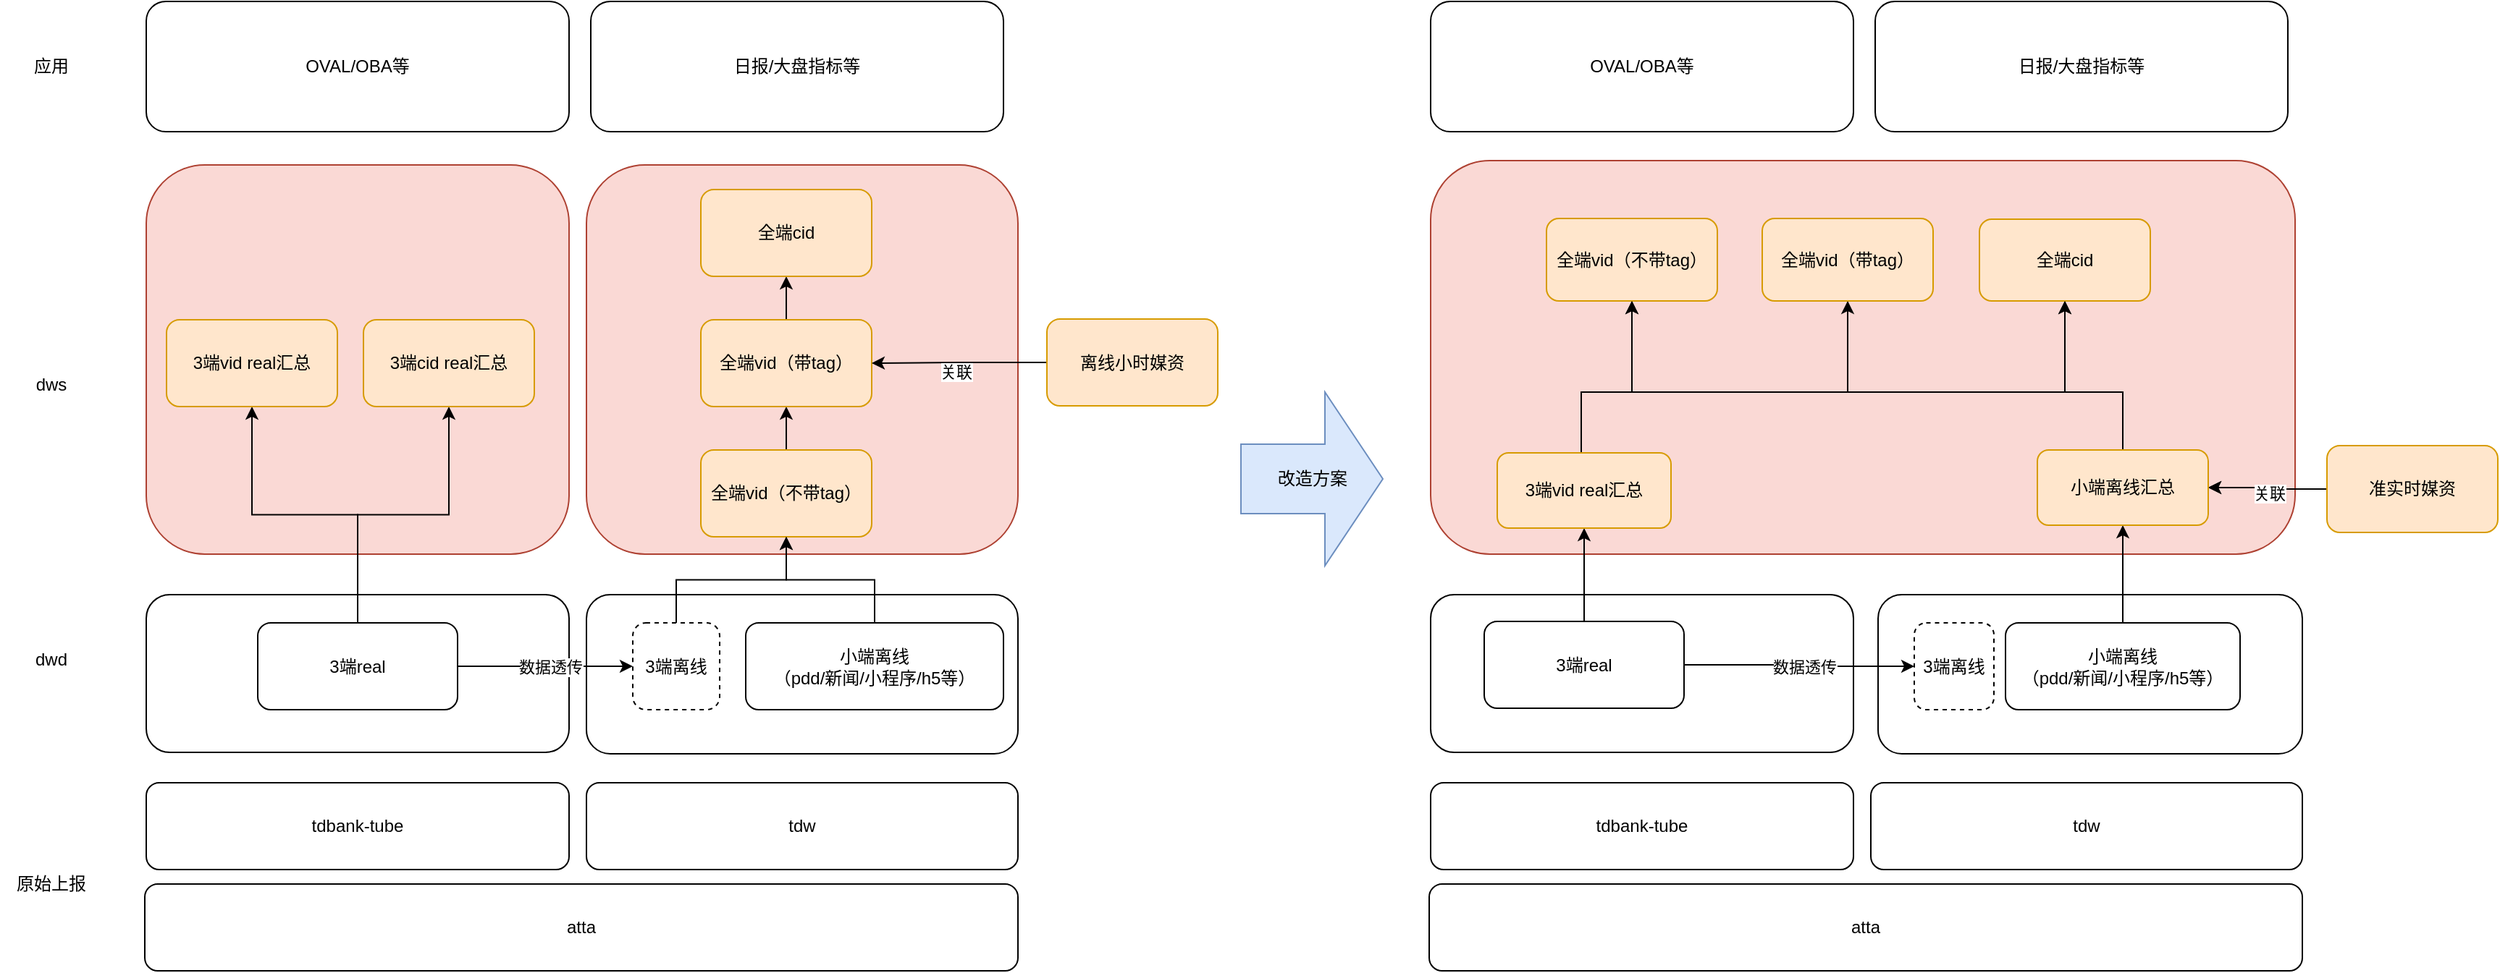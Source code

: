 <mxfile version="21.0.6" type="github">
  <diagram name="第 1 页" id="a8bgi-aEy4bfx3oBJa2q">
    <mxGraphModel dx="2074" dy="1056" grid="1" gridSize="10" guides="1" tooltips="1" connect="1" arrows="1" fold="1" page="1" pageScale="1" pageWidth="827" pageHeight="1169" math="0" shadow="0">
      <root>
        <mxCell id="0" />
        <mxCell id="1" parent="0" />
        <mxCell id="Djf3IF8Wzhi6LQnPZfXk-45" value="" style="rounded=1;whiteSpace=wrap;html=1;" vertex="1" parent="1">
          <mxGeometry x="146" y="500" width="292" height="109" as="geometry" />
        </mxCell>
        <mxCell id="Djf3IF8Wzhi6LQnPZfXk-47" value="" style="rounded=1;whiteSpace=wrap;html=1;" vertex="1" parent="1">
          <mxGeometry x="450" y="500" width="298" height="110" as="geometry" />
        </mxCell>
        <mxCell id="Djf3IF8Wzhi6LQnPZfXk-54" value="" style="rounded=1;whiteSpace=wrap;html=1;fillColor=#fad9d5;strokeColor=#ae4132;" vertex="1" parent="1">
          <mxGeometry x="450" y="203" width="298" height="269" as="geometry" />
        </mxCell>
        <mxCell id="Djf3IF8Wzhi6LQnPZfXk-50" value="" style="rounded=1;whiteSpace=wrap;html=1;fillColor=#fad9d5;strokeColor=#ae4132;" vertex="1" parent="1">
          <mxGeometry x="146" y="203" width="292" height="269" as="geometry" />
        </mxCell>
        <mxCell id="Djf3IF8Wzhi6LQnPZfXk-40" value="atta" style="rounded=1;whiteSpace=wrap;html=1;" vertex="1" parent="1">
          <mxGeometry x="145" y="700" width="603" height="60" as="geometry" />
        </mxCell>
        <mxCell id="Djf3IF8Wzhi6LQnPZfXk-41" value="tdbank-tube" style="rounded=1;whiteSpace=wrap;html=1;" vertex="1" parent="1">
          <mxGeometry x="146" y="630" width="292" height="60" as="geometry" />
        </mxCell>
        <mxCell id="Djf3IF8Wzhi6LQnPZfXk-42" value="tdw" style="rounded=1;whiteSpace=wrap;html=1;" vertex="1" parent="1">
          <mxGeometry x="450" y="630" width="298" height="60" as="geometry" />
        </mxCell>
        <mxCell id="Djf3IF8Wzhi6LQnPZfXk-43" value="原始上报" style="text;html=1;align=center;verticalAlign=middle;resizable=0;points=[];autosize=1;strokeColor=none;fillColor=none;labelBackgroundColor=none;" vertex="1" parent="1">
          <mxGeometry x="45" y="685" width="70" height="30" as="geometry" />
        </mxCell>
        <mxCell id="Djf3IF8Wzhi6LQnPZfXk-44" value="dwd" style="text;html=1;align=center;verticalAlign=middle;resizable=0;points=[];autosize=1;strokeColor=none;fillColor=none;labelBackgroundColor=none;" vertex="1" parent="1">
          <mxGeometry x="55" y="529.5" width="50" height="30" as="geometry" />
        </mxCell>
        <mxCell id="Djf3IF8Wzhi6LQnPZfXk-60" value="" style="edgeStyle=orthogonalEdgeStyle;rounded=0;orthogonalLoop=1;jettySize=auto;html=1;" edge="1" parent="1" source="Djf3IF8Wzhi6LQnPZfXk-46" target="Djf3IF8Wzhi6LQnPZfXk-53">
          <mxGeometry relative="1" as="geometry" />
        </mxCell>
        <mxCell id="Djf3IF8Wzhi6LQnPZfXk-61" style="edgeStyle=orthogonalEdgeStyle;rounded=0;orthogonalLoop=1;jettySize=auto;html=1;exitX=0.5;exitY=0;exitDx=0;exitDy=0;entryX=0.5;entryY=1;entryDx=0;entryDy=0;" edge="1" parent="1" source="Djf3IF8Wzhi6LQnPZfXk-46" target="Djf3IF8Wzhi6LQnPZfXk-52">
          <mxGeometry relative="1" as="geometry" />
        </mxCell>
        <mxCell id="Djf3IF8Wzhi6LQnPZfXk-108" style="edgeStyle=orthogonalEdgeStyle;rounded=0;orthogonalLoop=1;jettySize=auto;html=1;exitX=1;exitY=0.5;exitDx=0;exitDy=0;entryX=0;entryY=0.5;entryDx=0;entryDy=0;" edge="1" parent="1" source="Djf3IF8Wzhi6LQnPZfXk-46" target="Djf3IF8Wzhi6LQnPZfXk-107">
          <mxGeometry relative="1" as="geometry" />
        </mxCell>
        <mxCell id="Djf3IF8Wzhi6LQnPZfXk-110" value="数据透传" style="edgeLabel;html=1;align=center;verticalAlign=middle;resizable=0;points=[];" vertex="1" connectable="0" parent="Djf3IF8Wzhi6LQnPZfXk-108">
          <mxGeometry x="0.009" y="-2" relative="1" as="geometry">
            <mxPoint x="3" y="-2" as="offset" />
          </mxGeometry>
        </mxCell>
        <mxCell id="Djf3IF8Wzhi6LQnPZfXk-46" value="3端real" style="rounded=1;whiteSpace=wrap;html=1;" vertex="1" parent="1">
          <mxGeometry x="223" y="519.5" width="138" height="60" as="geometry" />
        </mxCell>
        <mxCell id="Djf3IF8Wzhi6LQnPZfXk-51" value="应用" style="text;html=1;align=center;verticalAlign=middle;resizable=0;points=[];autosize=1;strokeColor=none;fillColor=none;labelBackgroundColor=none;" vertex="1" parent="1">
          <mxGeometry x="55" y="120" width="50" height="30" as="geometry" />
        </mxCell>
        <mxCell id="Djf3IF8Wzhi6LQnPZfXk-52" value="3端vid real汇总" style="rounded=1;whiteSpace=wrap;html=1;fillColor=#ffe6cc;strokeColor=#d79b00;" vertex="1" parent="1">
          <mxGeometry x="160" y="310" width="118" height="60" as="geometry" />
        </mxCell>
        <mxCell id="Djf3IF8Wzhi6LQnPZfXk-53" value="3端cid real汇总" style="rounded=1;whiteSpace=wrap;html=1;fillColor=#ffe6cc;strokeColor=#d79b00;" vertex="1" parent="1">
          <mxGeometry x="296" y="310" width="118" height="60" as="geometry" />
        </mxCell>
        <mxCell id="Djf3IF8Wzhi6LQnPZfXk-59" value="" style="edgeStyle=orthogonalEdgeStyle;rounded=0;orthogonalLoop=1;jettySize=auto;html=1;" edge="1" parent="1" source="Djf3IF8Wzhi6LQnPZfXk-55" target="Djf3IF8Wzhi6LQnPZfXk-56">
          <mxGeometry relative="1" as="geometry" />
        </mxCell>
        <mxCell id="Djf3IF8Wzhi6LQnPZfXk-55" value="全端vid（不带tag）" style="rounded=1;whiteSpace=wrap;html=1;fillColor=#ffe6cc;strokeColor=#d79b00;" vertex="1" parent="1">
          <mxGeometry x="529" y="400" width="118" height="60" as="geometry" />
        </mxCell>
        <mxCell id="Djf3IF8Wzhi6LQnPZfXk-58" value="" style="edgeStyle=orthogonalEdgeStyle;rounded=0;orthogonalLoop=1;jettySize=auto;html=1;" edge="1" parent="1" source="Djf3IF8Wzhi6LQnPZfXk-56" target="Djf3IF8Wzhi6LQnPZfXk-57">
          <mxGeometry relative="1" as="geometry" />
        </mxCell>
        <mxCell id="Djf3IF8Wzhi6LQnPZfXk-56" value="全端vid（带tag）" style="rounded=1;whiteSpace=wrap;html=1;fillColor=#ffe6cc;strokeColor=#d79b00;" vertex="1" parent="1">
          <mxGeometry x="529" y="310" width="118" height="60" as="geometry" />
        </mxCell>
        <mxCell id="Djf3IF8Wzhi6LQnPZfXk-57" value="全端cid" style="rounded=1;whiteSpace=wrap;html=1;fillColor=#ffe6cc;strokeColor=#d79b00;" vertex="1" parent="1">
          <mxGeometry x="529" y="220" width="118" height="60" as="geometry" />
        </mxCell>
        <mxCell id="Djf3IF8Wzhi6LQnPZfXk-65" style="edgeStyle=orthogonalEdgeStyle;rounded=0;orthogonalLoop=1;jettySize=auto;html=1;exitX=0;exitY=0.5;exitDx=0;exitDy=0;entryX=1;entryY=0.5;entryDx=0;entryDy=0;" edge="1" parent="1" source="Djf3IF8Wzhi6LQnPZfXk-63" target="Djf3IF8Wzhi6LQnPZfXk-56">
          <mxGeometry relative="1" as="geometry" />
        </mxCell>
        <mxCell id="Djf3IF8Wzhi6LQnPZfXk-66" value="关联" style="edgeLabel;html=1;align=center;verticalAlign=middle;resizable=0;points=[];" vertex="1" connectable="0" parent="Djf3IF8Wzhi6LQnPZfXk-65">
          <mxGeometry x="0.004" y="3" relative="1" as="geometry">
            <mxPoint x="-3" y="3" as="offset" />
          </mxGeometry>
        </mxCell>
        <mxCell id="Djf3IF8Wzhi6LQnPZfXk-63" value="离线小时媒资" style="rounded=1;whiteSpace=wrap;html=1;fillColor=#ffe6cc;strokeColor=#d79b00;" vertex="1" parent="1">
          <mxGeometry x="768" y="309.5" width="118" height="60" as="geometry" />
        </mxCell>
        <mxCell id="Djf3IF8Wzhi6LQnPZfXk-67" value="dws" style="text;html=1;align=center;verticalAlign=middle;resizable=0;points=[];autosize=1;strokeColor=none;fillColor=none;labelBackgroundColor=none;" vertex="1" parent="1">
          <mxGeometry x="60" y="340" width="40" height="30" as="geometry" />
        </mxCell>
        <mxCell id="Djf3IF8Wzhi6LQnPZfXk-68" value="OVAL/OBA等" style="rounded=1;whiteSpace=wrap;html=1;" vertex="1" parent="1">
          <mxGeometry x="146" y="90" width="292" height="90" as="geometry" />
        </mxCell>
        <mxCell id="Djf3IF8Wzhi6LQnPZfXk-70" value="日报/大盘指标等" style="rounded=1;whiteSpace=wrap;html=1;" vertex="1" parent="1">
          <mxGeometry x="453" y="90" width="285" height="90" as="geometry" />
        </mxCell>
        <mxCell id="Djf3IF8Wzhi6LQnPZfXk-71" value="改造方案" style="html=1;shadow=0;dashed=0;align=center;verticalAlign=middle;shape=mxgraph.arrows2.arrow;dy=0.6;dx=40;notch=0;fillColor=#dae8fc;strokeColor=#6c8ebf;" vertex="1" parent="1">
          <mxGeometry x="902" y="360" width="98" height="120" as="geometry" />
        </mxCell>
        <mxCell id="Djf3IF8Wzhi6LQnPZfXk-112" style="edgeStyle=orthogonalEdgeStyle;rounded=0;orthogonalLoop=1;jettySize=auto;html=1;exitX=0.5;exitY=0;exitDx=0;exitDy=0;entryX=0.5;entryY=1;entryDx=0;entryDy=0;" edge="1" parent="1" source="Djf3IF8Wzhi6LQnPZfXk-100" target="Djf3IF8Wzhi6LQnPZfXk-55">
          <mxGeometry relative="1" as="geometry" />
        </mxCell>
        <mxCell id="Djf3IF8Wzhi6LQnPZfXk-100" value="小端离线&lt;br&gt;（pdd/新闻/小程序/h5等）" style="rounded=1;whiteSpace=wrap;html=1;" vertex="1" parent="1">
          <mxGeometry x="560" y="519.5" width="178" height="60" as="geometry" />
        </mxCell>
        <mxCell id="Djf3IF8Wzhi6LQnPZfXk-111" style="edgeStyle=orthogonalEdgeStyle;rounded=0;orthogonalLoop=1;jettySize=auto;html=1;exitX=0.5;exitY=0;exitDx=0;exitDy=0;" edge="1" parent="1" source="Djf3IF8Wzhi6LQnPZfXk-107" target="Djf3IF8Wzhi6LQnPZfXk-55">
          <mxGeometry relative="1" as="geometry" />
        </mxCell>
        <mxCell id="Djf3IF8Wzhi6LQnPZfXk-107" value="3端离线" style="rounded=1;whiteSpace=wrap;html=1;gradientColor=none;dashed=1;" vertex="1" parent="1">
          <mxGeometry x="482" y="519.5" width="60" height="60" as="geometry" />
        </mxCell>
        <mxCell id="Djf3IF8Wzhi6LQnPZfXk-113" value="" style="rounded=1;whiteSpace=wrap;html=1;" vertex="1" parent="1">
          <mxGeometry x="1033" y="500" width="292" height="109" as="geometry" />
        </mxCell>
        <mxCell id="Djf3IF8Wzhi6LQnPZfXk-114" value="" style="rounded=1;whiteSpace=wrap;html=1;" vertex="1" parent="1">
          <mxGeometry x="1342" y="500" width="293" height="110" as="geometry" />
        </mxCell>
        <mxCell id="Djf3IF8Wzhi6LQnPZfXk-116" value="" style="rounded=1;whiteSpace=wrap;html=1;fillColor=#fad9d5;strokeColor=#ae4132;" vertex="1" parent="1">
          <mxGeometry x="1033" y="200" width="597" height="272" as="geometry" />
        </mxCell>
        <mxCell id="Djf3IF8Wzhi6LQnPZfXk-117" value="atta" style="rounded=1;whiteSpace=wrap;html=1;" vertex="1" parent="1">
          <mxGeometry x="1032" y="700" width="603" height="60" as="geometry" />
        </mxCell>
        <mxCell id="Djf3IF8Wzhi6LQnPZfXk-118" value="tdbank-tube" style="rounded=1;whiteSpace=wrap;html=1;" vertex="1" parent="1">
          <mxGeometry x="1033" y="630" width="292" height="60" as="geometry" />
        </mxCell>
        <mxCell id="Djf3IF8Wzhi6LQnPZfXk-119" value="tdw" style="rounded=1;whiteSpace=wrap;html=1;" vertex="1" parent="1">
          <mxGeometry x="1337" y="630" width="298" height="60" as="geometry" />
        </mxCell>
        <mxCell id="Djf3IF8Wzhi6LQnPZfXk-123" style="edgeStyle=orthogonalEdgeStyle;rounded=0;orthogonalLoop=1;jettySize=auto;html=1;exitX=0.5;exitY=0;exitDx=0;exitDy=0;entryX=0.5;entryY=1;entryDx=0;entryDy=0;" edge="1" parent="1" source="Djf3IF8Wzhi6LQnPZfXk-126" target="Djf3IF8Wzhi6LQnPZfXk-128">
          <mxGeometry relative="1" as="geometry" />
        </mxCell>
        <mxCell id="Djf3IF8Wzhi6LQnPZfXk-124" style="edgeStyle=orthogonalEdgeStyle;rounded=0;orthogonalLoop=1;jettySize=auto;html=1;exitX=1;exitY=0.5;exitDx=0;exitDy=0;entryX=0;entryY=0.5;entryDx=0;entryDy=0;" edge="1" parent="1" source="Djf3IF8Wzhi6LQnPZfXk-126" target="Djf3IF8Wzhi6LQnPZfXk-144">
          <mxGeometry relative="1" as="geometry" />
        </mxCell>
        <mxCell id="Djf3IF8Wzhi6LQnPZfXk-125" value="数据透传" style="edgeLabel;html=1;align=center;verticalAlign=middle;resizable=0;points=[];" vertex="1" connectable="0" parent="Djf3IF8Wzhi6LQnPZfXk-124">
          <mxGeometry x="0.009" y="-2" relative="1" as="geometry">
            <mxPoint x="3" y="-2" as="offset" />
          </mxGeometry>
        </mxCell>
        <mxCell id="Djf3IF8Wzhi6LQnPZfXk-126" value="3端real" style="rounded=1;whiteSpace=wrap;html=1;" vertex="1" parent="1">
          <mxGeometry x="1070" y="518.5" width="138" height="60" as="geometry" />
        </mxCell>
        <mxCell id="Djf3IF8Wzhi6LQnPZfXk-167" style="edgeStyle=orthogonalEdgeStyle;rounded=0;orthogonalLoop=1;jettySize=auto;html=1;exitX=0.5;exitY=0;exitDx=0;exitDy=0;entryX=0.5;entryY=1;entryDx=0;entryDy=0;" edge="1" parent="1" source="Djf3IF8Wzhi6LQnPZfXk-128" target="Djf3IF8Wzhi6LQnPZfXk-131">
          <mxGeometry relative="1" as="geometry">
            <Array as="points">
              <mxPoint x="1137" y="360" />
              <mxPoint x="1172" y="360" />
            </Array>
          </mxGeometry>
        </mxCell>
        <mxCell id="Djf3IF8Wzhi6LQnPZfXk-168" style="edgeStyle=orthogonalEdgeStyle;rounded=0;orthogonalLoop=1;jettySize=auto;html=1;exitX=0.5;exitY=0;exitDx=0;exitDy=0;entryX=0.5;entryY=1;entryDx=0;entryDy=0;" edge="1" parent="1" source="Djf3IF8Wzhi6LQnPZfXk-128" target="Djf3IF8Wzhi6LQnPZfXk-159">
          <mxGeometry relative="1" as="geometry">
            <Array as="points">
              <mxPoint x="1137" y="360" />
              <mxPoint x="1321" y="360" />
            </Array>
          </mxGeometry>
        </mxCell>
        <mxCell id="Djf3IF8Wzhi6LQnPZfXk-169" style="edgeStyle=orthogonalEdgeStyle;rounded=0;orthogonalLoop=1;jettySize=auto;html=1;exitX=0.5;exitY=0;exitDx=0;exitDy=0;entryX=0.5;entryY=1;entryDx=0;entryDy=0;" edge="1" parent="1" source="Djf3IF8Wzhi6LQnPZfXk-128" target="Djf3IF8Wzhi6LQnPZfXk-134">
          <mxGeometry relative="1" as="geometry">
            <Array as="points">
              <mxPoint x="1137" y="360" />
              <mxPoint x="1471" y="360" />
            </Array>
          </mxGeometry>
        </mxCell>
        <mxCell id="Djf3IF8Wzhi6LQnPZfXk-128" value="3端vid real汇总" style="rounded=1;whiteSpace=wrap;html=1;fillColor=#ffe6cc;strokeColor=#d79b00;" vertex="1" parent="1">
          <mxGeometry x="1079" y="402" width="120" height="52" as="geometry" />
        </mxCell>
        <mxCell id="Djf3IF8Wzhi6LQnPZfXk-131" value="全端vid（不带tag）" style="rounded=1;whiteSpace=wrap;html=1;fillColor=#ffe6cc;strokeColor=#d79b00;" vertex="1" parent="1">
          <mxGeometry x="1113" y="240" width="118" height="57" as="geometry" />
        </mxCell>
        <mxCell id="Djf3IF8Wzhi6LQnPZfXk-134" value="全端cid" style="rounded=1;whiteSpace=wrap;html=1;fillColor=#ffe6cc;strokeColor=#d79b00;" vertex="1" parent="1">
          <mxGeometry x="1412" y="240.5" width="118" height="56.5" as="geometry" />
        </mxCell>
        <mxCell id="Djf3IF8Wzhi6LQnPZfXk-135" style="edgeStyle=orthogonalEdgeStyle;rounded=0;orthogonalLoop=1;jettySize=auto;html=1;exitX=0;exitY=0.5;exitDx=0;exitDy=0;entryX=1;entryY=0.5;entryDx=0;entryDy=0;" edge="1" parent="1" source="Djf3IF8Wzhi6LQnPZfXk-137" target="Djf3IF8Wzhi6LQnPZfXk-145">
          <mxGeometry relative="1" as="geometry" />
        </mxCell>
        <mxCell id="Djf3IF8Wzhi6LQnPZfXk-155" value="" style="edgeStyle=orthogonalEdgeStyle;rounded=0;orthogonalLoop=1;jettySize=auto;html=1;" edge="1" parent="1" source="Djf3IF8Wzhi6LQnPZfXk-137" target="Djf3IF8Wzhi6LQnPZfXk-145">
          <mxGeometry relative="1" as="geometry" />
        </mxCell>
        <mxCell id="Djf3IF8Wzhi6LQnPZfXk-157" value="关联" style="edgeLabel;html=1;align=center;verticalAlign=middle;resizable=0;points=[];" vertex="1" connectable="0" parent="Djf3IF8Wzhi6LQnPZfXk-155">
          <mxGeometry x="-0.025" y="3" relative="1" as="geometry">
            <mxPoint as="offset" />
          </mxGeometry>
        </mxCell>
        <mxCell id="Djf3IF8Wzhi6LQnPZfXk-137" value="准实时媒资" style="rounded=1;whiteSpace=wrap;html=1;fillColor=#ffe6cc;strokeColor=#d79b00;" vertex="1" parent="1">
          <mxGeometry x="1652" y="397" width="118" height="60" as="geometry" />
        </mxCell>
        <mxCell id="Djf3IF8Wzhi6LQnPZfXk-139" value="OVAL/OBA等" style="rounded=1;whiteSpace=wrap;html=1;" vertex="1" parent="1">
          <mxGeometry x="1033" y="90" width="292" height="90" as="geometry" />
        </mxCell>
        <mxCell id="Djf3IF8Wzhi6LQnPZfXk-140" value="日报/大盘指标等" style="rounded=1;whiteSpace=wrap;html=1;" vertex="1" parent="1">
          <mxGeometry x="1340" y="90" width="285" height="90" as="geometry" />
        </mxCell>
        <mxCell id="Djf3IF8Wzhi6LQnPZfXk-146" style="edgeStyle=orthogonalEdgeStyle;rounded=0;orthogonalLoop=1;jettySize=auto;html=1;exitX=0.5;exitY=0;exitDx=0;exitDy=0;entryX=0.5;entryY=1;entryDx=0;entryDy=0;" edge="1" parent="1" source="Djf3IF8Wzhi6LQnPZfXk-142" target="Djf3IF8Wzhi6LQnPZfXk-145">
          <mxGeometry relative="1" as="geometry" />
        </mxCell>
        <mxCell id="Djf3IF8Wzhi6LQnPZfXk-142" value="小端离线&lt;br&gt;（pdd/新闻/小程序/h5等）" style="rounded=1;whiteSpace=wrap;html=1;" vertex="1" parent="1">
          <mxGeometry x="1430" y="519.5" width="162" height="60" as="geometry" />
        </mxCell>
        <mxCell id="Djf3IF8Wzhi6LQnPZfXk-144" value="3端离线" style="rounded=1;whiteSpace=wrap;html=1;gradientColor=none;dashed=1;" vertex="1" parent="1">
          <mxGeometry x="1367" y="519.5" width="55" height="60" as="geometry" />
        </mxCell>
        <mxCell id="Djf3IF8Wzhi6LQnPZfXk-166" style="edgeStyle=orthogonalEdgeStyle;rounded=0;orthogonalLoop=1;jettySize=auto;html=1;exitX=0.5;exitY=0;exitDx=0;exitDy=0;entryX=0.5;entryY=1;entryDx=0;entryDy=0;" edge="1" parent="1" source="Djf3IF8Wzhi6LQnPZfXk-145">
          <mxGeometry relative="1" as="geometry">
            <mxPoint x="1511" y="372" as="sourcePoint" />
            <mxPoint x="1321" y="269" as="targetPoint" />
            <Array as="points">
              <mxPoint x="1511" y="360" />
              <mxPoint x="1321" y="360" />
            </Array>
          </mxGeometry>
        </mxCell>
        <mxCell id="Djf3IF8Wzhi6LQnPZfXk-170" style="edgeStyle=orthogonalEdgeStyle;rounded=0;orthogonalLoop=1;jettySize=auto;html=1;exitX=0.5;exitY=0;exitDx=0;exitDy=0;entryX=0.5;entryY=1;entryDx=0;entryDy=0;" edge="1" parent="1" source="Djf3IF8Wzhi6LQnPZfXk-145" target="Djf3IF8Wzhi6LQnPZfXk-134">
          <mxGeometry relative="1" as="geometry">
            <Array as="points">
              <mxPoint x="1511" y="360" />
              <mxPoint x="1471" y="360" />
            </Array>
          </mxGeometry>
        </mxCell>
        <mxCell id="Djf3IF8Wzhi6LQnPZfXk-171" style="edgeStyle=orthogonalEdgeStyle;rounded=0;orthogonalLoop=1;jettySize=auto;html=1;exitX=0.5;exitY=0;exitDx=0;exitDy=0;entryX=0.5;entryY=1;entryDx=0;entryDy=0;" edge="1" parent="1" source="Djf3IF8Wzhi6LQnPZfXk-145" target="Djf3IF8Wzhi6LQnPZfXk-131">
          <mxGeometry relative="1" as="geometry">
            <Array as="points">
              <mxPoint x="1511" y="360" />
              <mxPoint x="1172" y="360" />
            </Array>
          </mxGeometry>
        </mxCell>
        <mxCell id="Djf3IF8Wzhi6LQnPZfXk-145" value="小端离线汇总" style="rounded=1;whiteSpace=wrap;html=1;fillColor=#ffe6cc;strokeColor=#d79b00;" vertex="1" parent="1">
          <mxGeometry x="1452" y="400" width="118" height="52" as="geometry" />
        </mxCell>
        <mxCell id="Djf3IF8Wzhi6LQnPZfXk-159" value="全端vid（带tag）" style="rounded=1;whiteSpace=wrap;html=1;fillColor=#ffe6cc;strokeColor=#d79b00;" vertex="1" parent="1">
          <mxGeometry x="1262" y="240" width="118" height="57" as="geometry" />
        </mxCell>
      </root>
    </mxGraphModel>
  </diagram>
</mxfile>
